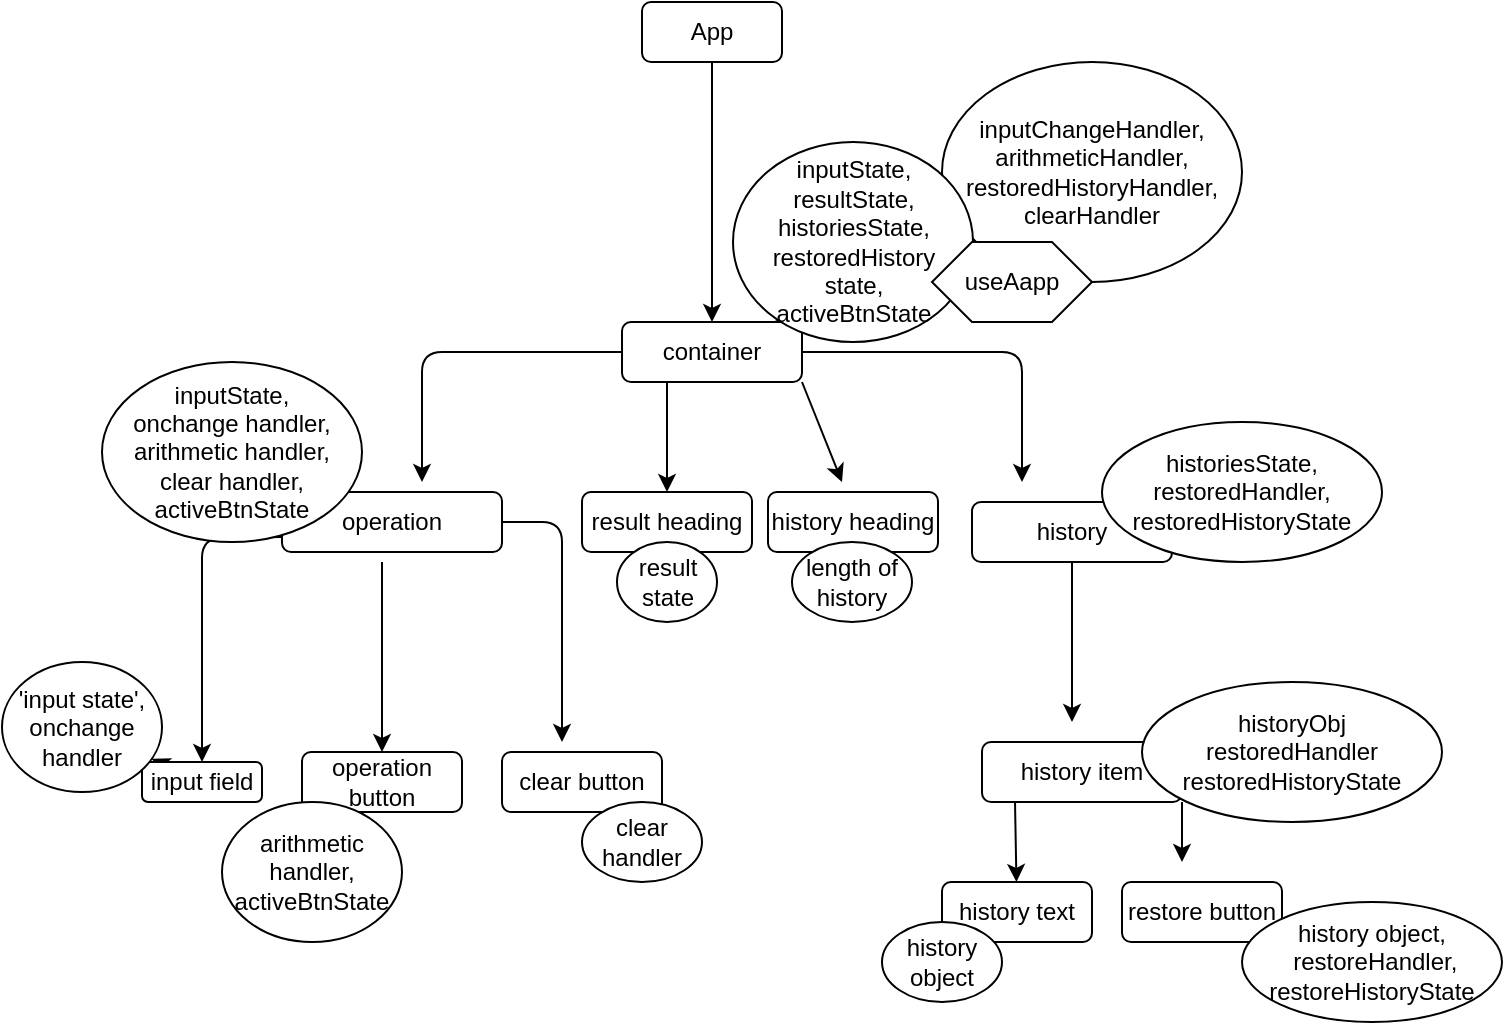 <mxfile>
    <diagram id="cLJ1gHmx_tQzcQIAo6HL" name="Page-1">
        <mxGraphModel dx="853" dy="1454" grid="1" gridSize="10" guides="1" tooltips="1" connect="1" arrows="1" fold="1" page="1" pageScale="1" pageWidth="850" pageHeight="1100" math="0" shadow="0">
            <root>
                <mxCell id="0"/>
                <mxCell id="1" parent="0"/>
                <mxCell id="19" value="" style="edgeStyle=none;html=1;" parent="1" source="17" target="18" edge="1">
                    <mxGeometry relative="1" as="geometry"/>
                </mxCell>
                <mxCell id="17" value="App" style="rounded=1;whiteSpace=wrap;html=1;" parent="1" vertex="1">
                    <mxGeometry x="320" y="-40" width="70" height="30" as="geometry"/>
                </mxCell>
                <mxCell id="24" style="edgeStyle=none;html=1;exitX=0;exitY=0.5;exitDx=0;exitDy=0;" parent="1" source="18" edge="1">
                    <mxGeometry relative="1" as="geometry">
                        <mxPoint x="210" y="200" as="targetPoint"/>
                        <Array as="points">
                            <mxPoint x="210" y="135"/>
                        </Array>
                    </mxGeometry>
                </mxCell>
                <mxCell id="64" value="" style="edgeStyle=none;html=1;exitX=0.25;exitY=1;exitDx=0;exitDy=0;" parent="1" source="18" target="63" edge="1">
                    <mxGeometry relative="1" as="geometry"/>
                </mxCell>
                <mxCell id="74" value="" style="edgeStyle=none;html=1;" parent="1" source="18" target="58" edge="1">
                    <mxGeometry relative="1" as="geometry"/>
                </mxCell>
                <mxCell id="75" value="" style="edgeStyle=none;html=1;startArrow=none;" parent="1" source="44" target="58" edge="1">
                    <mxGeometry relative="1" as="geometry"/>
                </mxCell>
                <mxCell id="76" style="edgeStyle=none;html=1;exitX=1;exitY=0.5;exitDx=0;exitDy=0;" parent="1" source="18" edge="1">
                    <mxGeometry relative="1" as="geometry">
                        <mxPoint x="510" y="200" as="targetPoint"/>
                        <Array as="points">
                            <mxPoint x="510" y="135"/>
                        </Array>
                    </mxGeometry>
                </mxCell>
                <mxCell id="80" style="edgeStyle=none;html=1;exitX=1;exitY=1;exitDx=0;exitDy=0;" parent="1" source="18" edge="1">
                    <mxGeometry relative="1" as="geometry">
                        <mxPoint x="420" y="200" as="targetPoint"/>
                    </mxGeometry>
                </mxCell>
                <mxCell id="18" value="container" style="rounded=1;whiteSpace=wrap;html=1;" parent="1" vertex="1">
                    <mxGeometry x="310" y="120" width="90" height="30" as="geometry"/>
                </mxCell>
                <mxCell id="36" value="" style="edgeStyle=none;html=1;" parent="1" source="20" edge="1">
                    <mxGeometry relative="1" as="geometry">
                        <mxPoint x="535" y="320" as="targetPoint"/>
                    </mxGeometry>
                </mxCell>
                <mxCell id="20" value="history" style="rounded=1;whiteSpace=wrap;html=1;" parent="1" vertex="1">
                    <mxGeometry x="485" y="210" width="100" height="30" as="geometry"/>
                </mxCell>
                <mxCell id="32" style="edgeStyle=none;html=1;exitX=0;exitY=1;exitDx=0;exitDy=0;entryX=0;entryY=1;entryDx=0;entryDy=0;" parent="1" source="21" target="21" edge="1">
                    <mxGeometry relative="1" as="geometry">
                        <mxPoint x="170" y="260" as="targetPoint"/>
                    </mxGeometry>
                </mxCell>
                <mxCell id="34" style="edgeStyle=none;html=1;exitX=0.75;exitY=1;exitDx=0;exitDy=0;entryX=0.75;entryY=1;entryDx=0;entryDy=0;" parent="1" source="21" target="21" edge="1">
                    <mxGeometry relative="1" as="geometry">
                        <mxPoint x="281.941" y="260" as="targetPoint"/>
                    </mxGeometry>
                </mxCell>
                <mxCell id="42" style="edgeStyle=none;html=1;exitX=0;exitY=1;exitDx=0;exitDy=0;entryX=0;entryY=1;entryDx=0;entryDy=0;" parent="1" source="21" target="21" edge="1">
                    <mxGeometry relative="1" as="geometry">
                        <mxPoint x="200" y="260" as="targetPoint"/>
                    </mxGeometry>
                </mxCell>
                <mxCell id="43" style="edgeStyle=none;html=1;exitX=0;exitY=0.75;exitDx=0;exitDy=0;entryX=0.5;entryY=0;entryDx=0;entryDy=0;" parent="1" source="21" target="30" edge="1">
                    <mxGeometry relative="1" as="geometry">
                        <Array as="points">
                            <mxPoint x="100" y="228"/>
                        </Array>
                    </mxGeometry>
                </mxCell>
                <mxCell id="53" value="" style="edgeStyle=none;html=1;" parent="1" source="21" target="52" edge="1">
                    <mxGeometry relative="1" as="geometry"/>
                </mxCell>
                <mxCell id="71" value="" style="edgeStyle=none;html=1;" parent="1" target="29" edge="1">
                    <mxGeometry relative="1" as="geometry">
                        <mxPoint x="190" y="240" as="sourcePoint"/>
                    </mxGeometry>
                </mxCell>
                <mxCell id="73" style="edgeStyle=none;html=1;exitX=1;exitY=0.5;exitDx=0;exitDy=0;" parent="1" source="21" edge="1">
                    <mxGeometry relative="1" as="geometry">
                        <mxPoint x="280" y="330" as="targetPoint"/>
                        <Array as="points">
                            <mxPoint x="280" y="220"/>
                        </Array>
                    </mxGeometry>
                </mxCell>
                <mxCell id="21" value="operation" style="rounded=1;whiteSpace=wrap;html=1;" parent="1" vertex="1">
                    <mxGeometry x="140" y="205" width="110" height="30" as="geometry"/>
                </mxCell>
                <mxCell id="29" value="operation button" style="rounded=1;whiteSpace=wrap;html=1;" parent="1" vertex="1">
                    <mxGeometry x="150" y="335" width="80" height="30" as="geometry"/>
                </mxCell>
                <mxCell id="47" value="" style="edgeStyle=none;html=1;" parent="1" source="30" target="46" edge="1">
                    <mxGeometry relative="1" as="geometry"/>
                </mxCell>
                <mxCell id="30" value="input field" style="rounded=1;whiteSpace=wrap;html=1;" parent="1" vertex="1">
                    <mxGeometry x="70" y="340" width="60" height="20" as="geometry"/>
                </mxCell>
                <mxCell id="37" value="restore button" style="rounded=1;whiteSpace=wrap;html=1;" parent="1" vertex="1">
                    <mxGeometry x="560" y="400" width="80" height="30" as="geometry"/>
                </mxCell>
                <mxCell id="38" value="history text" style="rounded=1;whiteSpace=wrap;html=1;" parent="1" vertex="1">
                    <mxGeometry x="470" y="400" width="75" height="30" as="geometry"/>
                </mxCell>
                <mxCell id="46" value="'input state', onchange handler" style="ellipse;whiteSpace=wrap;html=1;rounded=1;" parent="1" vertex="1">
                    <mxGeometry y="290" width="80" height="65" as="geometry"/>
                </mxCell>
                <mxCell id="51" value="arithmetic&lt;br&gt;handler,&lt;br&gt;activeBtnState" style="ellipse;whiteSpace=wrap;html=1;rounded=1;" parent="1" vertex="1">
                    <mxGeometry x="110" y="360" width="90" height="70" as="geometry"/>
                </mxCell>
                <mxCell id="52" value="inputState,&lt;br&gt;onchange handler,&lt;br&gt;arithmetic handler,&lt;br&gt;clear handler,&lt;br&gt;activeBtnState" style="ellipse;whiteSpace=wrap;html=1;rounded=1;" parent="1" vertex="1">
                    <mxGeometry x="50" y="140" width="130" height="90" as="geometry"/>
                </mxCell>
                <mxCell id="54" value="history object" style="ellipse;whiteSpace=wrap;html=1;rounded=1;" parent="1" vertex="1">
                    <mxGeometry x="440" y="420" width="60" height="40" as="geometry"/>
                </mxCell>
                <mxCell id="55" value="history object,&lt;br&gt;&amp;nbsp;restoreHandler,&lt;br&gt;restoreHistoryState" style="ellipse;whiteSpace=wrap;html=1;rounded=1;" parent="1" vertex="1">
                    <mxGeometry x="620" y="410" width="130" height="60" as="geometry"/>
                </mxCell>
                <mxCell id="57" value="historiesState,&lt;br&gt;restoredHandler,&lt;br&gt;restoredHistoryState" style="ellipse;whiteSpace=wrap;html=1;rounded=1;" parent="1" vertex="1">
                    <mxGeometry x="550" y="170" width="140" height="70" as="geometry"/>
                </mxCell>
                <mxCell id="58" value="inputChangeHandler,&lt;br&gt;arithmeticHandler,&lt;br&gt;restoredHistoryHandler,&lt;br&gt;clearHandler" style="ellipse;whiteSpace=wrap;html=1;rounded=1;" parent="1" vertex="1">
                    <mxGeometry x="470" y="-10" width="150" height="110" as="geometry"/>
                </mxCell>
                <mxCell id="60" value="clear button" style="rounded=1;whiteSpace=wrap;html=1;" parent="1" vertex="1">
                    <mxGeometry x="250" y="335" width="80" height="30" as="geometry"/>
                </mxCell>
                <mxCell id="61" value="clear handler" style="ellipse;whiteSpace=wrap;html=1;rounded=1;" parent="1" vertex="1">
                    <mxGeometry x="290" y="360" width="60" height="40" as="geometry"/>
                </mxCell>
                <mxCell id="63" value="result heading" style="rounded=1;whiteSpace=wrap;html=1;" parent="1" vertex="1">
                    <mxGeometry x="290" y="205" width="85" height="30" as="geometry"/>
                </mxCell>
                <mxCell id="65" value="result state" style="ellipse;whiteSpace=wrap;html=1;rounded=1;" parent="1" vertex="1">
                    <mxGeometry x="307.5" y="230" width="50" height="40" as="geometry"/>
                </mxCell>
                <mxCell id="68" value="" style="edgeStyle=none;html=1;exitX=0.165;exitY=0.994;exitDx=0;exitDy=0;exitPerimeter=0;" parent="1" source="66" target="38" edge="1">
                    <mxGeometry relative="1" as="geometry"/>
                </mxCell>
                <mxCell id="69" style="edgeStyle=none;html=1;exitX=1;exitY=1;exitDx=0;exitDy=0;" parent="1" source="66" edge="1">
                    <mxGeometry relative="1" as="geometry">
                        <mxPoint x="590" y="390" as="targetPoint"/>
                    </mxGeometry>
                </mxCell>
                <mxCell id="66" value="history item" style="rounded=1;whiteSpace=wrap;html=1;" parent="1" vertex="1">
                    <mxGeometry x="490" y="330" width="100" height="30" as="geometry"/>
                </mxCell>
                <mxCell id="67" value="historyObj&lt;br&gt;restoredHandler&lt;br&gt;restoredHistoryState" style="ellipse;whiteSpace=wrap;html=1;rounded=1;" parent="1" vertex="1">
                    <mxGeometry x="570" y="300" width="150" height="70" as="geometry"/>
                </mxCell>
                <mxCell id="78" value="history heading" style="rounded=1;whiteSpace=wrap;html=1;" parent="1" vertex="1">
                    <mxGeometry x="383" y="205" width="85" height="30" as="geometry"/>
                </mxCell>
                <mxCell id="79" value="length of history" style="ellipse;whiteSpace=wrap;html=1;rounded=1;" parent="1" vertex="1">
                    <mxGeometry x="395" y="230" width="60" height="40" as="geometry"/>
                </mxCell>
                <mxCell id="44" value="inputState,&lt;br&gt;resultState,&lt;br&gt;historiesState,&lt;br&gt;restoredHistory&lt;br&gt;state,&lt;br&gt;activeBtnState" style="ellipse;whiteSpace=wrap;html=1;rounded=1;" parent="1" vertex="1">
                    <mxGeometry x="365.5" y="30" width="120" height="100" as="geometry"/>
                </mxCell>
                <mxCell id="83" value="useAapp" style="shape=hexagon;perimeter=hexagonPerimeter2;whiteSpace=wrap;html=1;fixedSize=1;" vertex="1" parent="1">
                    <mxGeometry x="465" y="80" width="80" height="40" as="geometry"/>
                </mxCell>
            </root>
        </mxGraphModel>
    </diagram>
</mxfile>